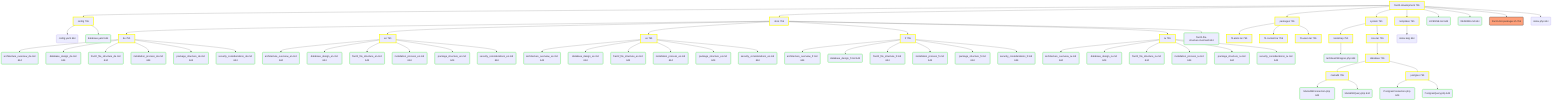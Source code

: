graph TD
A[fract2-development 755]:::directory --> B[config 755]:::directory
A --> C[docs 755]:::directory
A --> D[packages 755]:::directory
A --> E[system 755]:::directory
A --> F[templates 755]:::directory
A --> G(LICENSE.md 644):::finished
A --> H(README.md 644):::finished
A --> I(fract2-dist-packager.sh 755):::script
A --> J(index.php 644)

B --> B1(config.yaml 644)
B --> B2(database.yaml 644):::finished

C --> C1[de 755]:::directory
C --> C2[en 755]:::directory
C --> C3[es 755]:::directory
C --> C4[fr 755]:::directory
C --> C5[ru 755]:::directory
C --> C6(fract2-file-structure.mermaid 644):::finished

C1 --> C1A(architecture_overview_de.md 644):::finished
C1 --> C1B(database_design_de.md 644):::finished
C1 --> C1C(fract2_file_structure_de.md 644):::finished
C1 --> C1D(installation_process_de.md 644):::finished
C1 --> C1E(package_structure_de.md 644):::finished
C1 --> C1F(security_considerations_de.md 644):::finished

C2 --> C2A(architecture_overview_en.md 644):::finished
C2 --> C2B(database_design_en.md 644):::finished
C2 --> C2C(fract2_file_structure_en.md 644):::finished
C2 --> C2D(installation_process_en.md 644):::finished
C2 --> C2E(package_structure_en.md 644):::finished
C2 --> C2F(security_considerations_en.md 644):::finished

C3 --> C3A(architecture_overview_es.md 644):::finished
C3 --> C3B(database_design_es.md 644):::finished
C3 --> C3C(fract2_file_structure_es.md 644):::finished
C3 --> C3D(installation_process_es.md 644):::finished
C3 --> C3E(package_structure_es.md 644):::finished
C3 --> C3F(security_considerations_es.md 644):::finished

C4 --> C4A(architecture_overview_fr.md 644):::finished
C4 --> C4B(database_design_fr.md 644):::finished
C4 --> C4C(fract2_file_structure_fr.md 644):::finished
C4 --> C4D(installation_process_fr.md 644):::finished
C4 --> C4E(package_structure_fr.md 644):::finished
C4 --> C4F(security_considerations_fr.md 644):::finished

C5 --> C5A(architecture_overview_ru.md 644):::finished
C5 --> C5B(database_design_ru.md 644):::finished
C5 --> C5C(fract2_file_structure_ru.md 644):::finished
C5 --> C5D(installation_process_ru.md 644):::finished
C5 --> C5E(package_structure_ru.md 644):::finished
C5 --> C5F(security_considerations_ru.md 644):::finished

D --> D1[f2.atom.tar 755]:::directory
D --> D2[f2.content.tar 755]:::directory
D --> D3[f2.users.tar 755]:::directory

E --> E1[bootstrap 755]:::directory
E --> E2[core.tar 755]:::directory
E1 --> E1A(tarStreamWrapper.php 644):::finished

E2 --> E2A[database 755]:::directory
E2A --> E2A1[mariadb 755]:::directory
E2A --> E2A2[postgres 755]:::directory
E2A1 --> E2A1A(MariaDBConnection.php 644):::finished
E2A1 --> E2A1B(MariaDBQuery.php 644):::finished
E2A2 --> E2A2A(PostgresConnection.php 644):::finished
E2A2 --> E2A2B(PostgresQuery.php 644):::finished

F --> F1(index.twig 644)

classDef directory stroke:#FFFF00,stroke-width:4px;
classDef finished stroke:#90EE90,stroke-width:4px;
classDef script fill:#FFA07A,stroke:#333,stroke-width:2px;